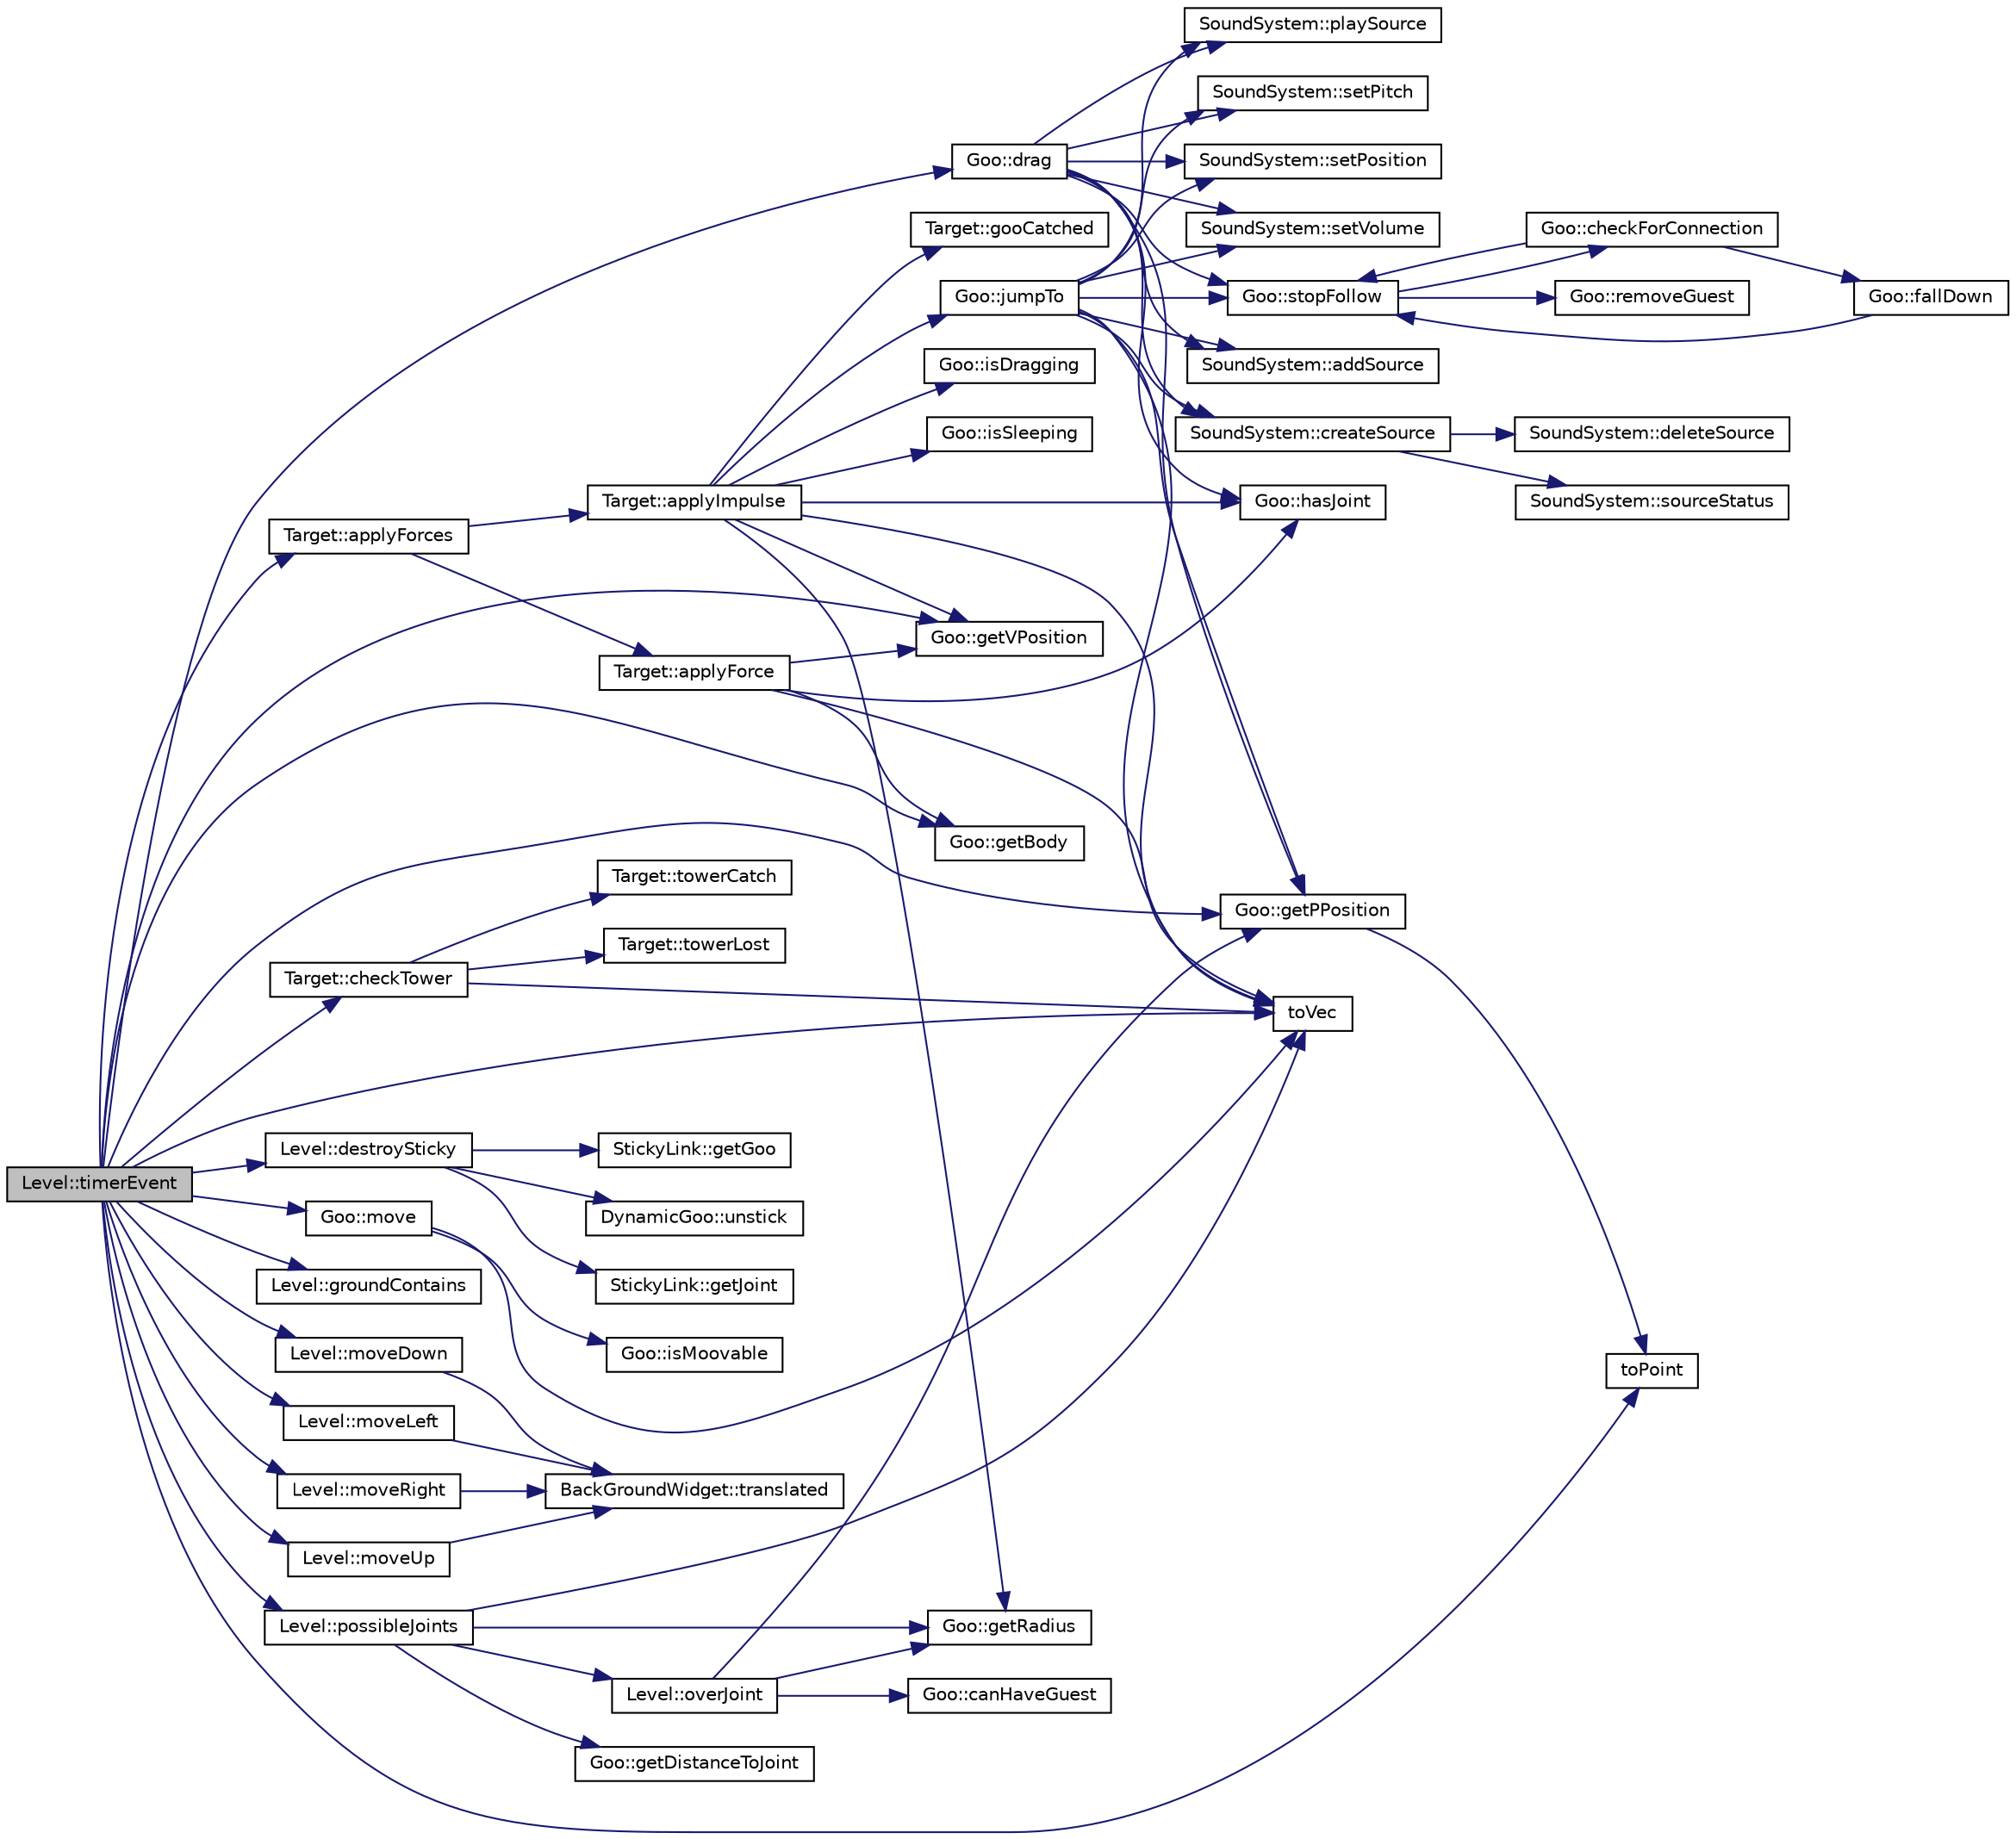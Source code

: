digraph G
{
  edge [fontname="Helvetica",fontsize="10",labelfontname="Helvetica",labelfontsize="10"];
  node [fontname="Helvetica",fontsize="10",shape=record];
  rankdir="LR";
  Node1 [label="Level::timerEvent",height=0.2,width=0.4,color="black", fillcolor="grey75", style="filled" fontcolor="black"];
  Node1 -> Node2 [color="midnightblue",fontsize="10",style="solid",fontname="Helvetica"];
  Node2 [label="Target::applyForces",height=0.2,width=0.4,color="black", fillcolor="white", style="filled",URL="$classTarget.html#af7417d1a5f45b07919cfcc3aede4d4be"];
  Node2 -> Node3 [color="midnightblue",fontsize="10",style="solid",fontname="Helvetica"];
  Node3 [label="Target::applyForce",height=0.2,width=0.4,color="black", fillcolor="white", style="filled",URL="$classTarget.html#a0df704809ddf39b233c2f144af6e805a"];
  Node3 -> Node4 [color="midnightblue",fontsize="10",style="solid",fontname="Helvetica"];
  Node4 [label="Goo::hasJoint",height=0.2,width=0.4,color="black", fillcolor="white", style="filled",URL="$classGoo.html#ae809f97fb4c0c7f58a63cbed66f0ba5c"];
  Node3 -> Node5 [color="midnightblue",fontsize="10",style="solid",fontname="Helvetica"];
  Node5 [label="toVec",height=0.2,width=0.4,color="black", fillcolor="white", style="filled",URL="$tools_8h.html#a8dfdc7a5f23df015bdc2dd317531c528",tooltip="Convert a QPoint in a b2Vec2."];
  Node3 -> Node6 [color="midnightblue",fontsize="10",style="solid",fontname="Helvetica"];
  Node6 [label="Goo::getVPosition",height=0.2,width=0.4,color="black", fillcolor="white", style="filled",URL="$classGoo.html#aa73714c6bc45881fadb6638d11c884bd"];
  Node3 -> Node7 [color="midnightblue",fontsize="10",style="solid",fontname="Helvetica"];
  Node7 [label="Goo::getBody",height=0.2,width=0.4,color="black", fillcolor="white", style="filled",URL="$classGoo.html#a314afea0927fa89c5d2c50bf8893ed0c"];
  Node2 -> Node8 [color="midnightblue",fontsize="10",style="solid",fontname="Helvetica"];
  Node8 [label="Target::applyImpulse",height=0.2,width=0.4,color="black", fillcolor="white", style="filled",URL="$classTarget.html#a6d597b44d774f30629c6a2837dfed004"];
  Node8 -> Node4 [color="midnightblue",fontsize="10",style="solid",fontname="Helvetica"];
  Node8 -> Node9 [color="midnightblue",fontsize="10",style="solid",fontname="Helvetica"];
  Node9 [label="Goo::isDragging",height=0.2,width=0.4,color="black", fillcolor="white", style="filled",URL="$classGoo.html#a9c348d89e111f2cd91717e5b743c9c04"];
  Node8 -> Node10 [color="midnightblue",fontsize="10",style="solid",fontname="Helvetica"];
  Node10 [label="Goo::isSleeping",height=0.2,width=0.4,color="black", fillcolor="white", style="filled",URL="$classGoo.html#afda1bd74820a4c66e4b5ac11c8535fc4"];
  Node8 -> Node5 [color="midnightblue",fontsize="10",style="solid",fontname="Helvetica"];
  Node8 -> Node6 [color="midnightblue",fontsize="10",style="solid",fontname="Helvetica"];
  Node8 -> Node11 [color="midnightblue",fontsize="10",style="solid",fontname="Helvetica"];
  Node11 [label="Goo::getRadius",height=0.2,width=0.4,color="black", fillcolor="white", style="filled",URL="$classGoo.html#ad0a35947fd97bfef88a7dc9b340536e0"];
  Node8 -> Node12 [color="midnightblue",fontsize="10",style="solid",fontname="Helvetica"];
  Node12 [label="Target::gooCatched",height=0.2,width=0.4,color="black", fillcolor="white", style="filled",URL="$classTarget.html#aab68edc9c7c74bcafe00c82c737f5e16"];
  Node8 -> Node13 [color="midnightblue",fontsize="10",style="solid",fontname="Helvetica"];
  Node13 [label="Goo::jumpTo",height=0.2,width=0.4,color="black", fillcolor="white", style="filled",URL="$classGoo.html#a3a30993d73e8074fc71a6ec6bcd0b663"];
  Node13 -> Node14 [color="midnightblue",fontsize="10",style="solid",fontname="Helvetica"];
  Node14 [label="SoundSystem::addSource",height=0.2,width=0.4,color="black", fillcolor="white", style="filled",URL="$classSoundSystem.html#a7cc18fd22cea9676cdc85390f75ead3d"];
  Node13 -> Node15 [color="midnightblue",fontsize="10",style="solid",fontname="Helvetica"];
  Node15 [label="SoundSystem::createSource",height=0.2,width=0.4,color="black", fillcolor="white", style="filled",URL="$classSoundSystem.html#a3ee89a335758195d3ad204651cbb113f"];
  Node15 -> Node16 [color="midnightblue",fontsize="10",style="solid",fontname="Helvetica"];
  Node16 [label="SoundSystem::sourceStatus",height=0.2,width=0.4,color="black", fillcolor="white", style="filled",URL="$classSoundSystem.html#a69834cd09c84145151347b2bc3d93af1"];
  Node15 -> Node17 [color="midnightblue",fontsize="10",style="solid",fontname="Helvetica"];
  Node17 [label="SoundSystem::deleteSource",height=0.2,width=0.4,color="black", fillcolor="white", style="filled",URL="$classSoundSystem.html#a40ed8f6a1c61cdc9f085c3c0d4998145"];
  Node13 -> Node18 [color="midnightblue",fontsize="10",style="solid",fontname="Helvetica"];
  Node18 [label="Goo::getPPosition",height=0.2,width=0.4,color="black", fillcolor="white", style="filled",URL="$classGoo.html#a7396488f837512c3e887f15fb82dcb8f"];
  Node18 -> Node19 [color="midnightblue",fontsize="10",style="solid",fontname="Helvetica"];
  Node19 [label="toPoint",height=0.2,width=0.4,color="black", fillcolor="white", style="filled",URL="$tools_8h.html#a94f703d943194650c89dfc581bab6b14",tooltip="Convert a b2Vec2 in a QPoint."];
  Node13 -> Node20 [color="midnightblue",fontsize="10",style="solid",fontname="Helvetica"];
  Node20 [label="SoundSystem::playSource",height=0.2,width=0.4,color="black", fillcolor="white", style="filled",URL="$classSoundSystem.html#a36a321e65d3e1e5af2033c42de5ff23e"];
  Node13 -> Node21 [color="midnightblue",fontsize="10",style="solid",fontname="Helvetica"];
  Node21 [label="SoundSystem::setPitch",height=0.2,width=0.4,color="black", fillcolor="white", style="filled",URL="$classSoundSystem.html#aa495b33a8bd7d32105a6556ee4a46b02"];
  Node13 -> Node22 [color="midnightblue",fontsize="10",style="solid",fontname="Helvetica"];
  Node22 [label="SoundSystem::setPosition",height=0.2,width=0.4,color="black", fillcolor="white", style="filled",URL="$classSoundSystem.html#a0662f9cba16ba4d04c0b6426a1be9e4d"];
  Node13 -> Node23 [color="midnightblue",fontsize="10",style="solid",fontname="Helvetica"];
  Node23 [label="SoundSystem::setVolume",height=0.2,width=0.4,color="black", fillcolor="white", style="filled",URL="$classSoundSystem.html#a0086c491127e28ca94371f414aacb937"];
  Node13 -> Node24 [color="midnightblue",fontsize="10",style="solid",fontname="Helvetica"];
  Node24 [label="Goo::stopFollow",height=0.2,width=0.4,color="black", fillcolor="white", style="filled",URL="$classGoo.html#a83a93e67d95635456f9bf4bcfb1ccf32"];
  Node24 -> Node25 [color="midnightblue",fontsize="10",style="solid",fontname="Helvetica"];
  Node25 [label="Goo::checkForConnection",height=0.2,width=0.4,color="black", fillcolor="white", style="filled",URL="$classGoo.html#abfc4ee3aa7503c26f1bd4e2024f666e4"];
  Node25 -> Node26 [color="midnightblue",fontsize="10",style="solid",fontname="Helvetica"];
  Node26 [label="Goo::fallDown",height=0.2,width=0.4,color="black", fillcolor="white", style="filled",URL="$classGoo.html#aefb4ce872af2583c479f2b41d9b494ab"];
  Node26 -> Node24 [color="midnightblue",fontsize="10",style="solid",fontname="Helvetica"];
  Node25 -> Node24 [color="midnightblue",fontsize="10",style="solid",fontname="Helvetica"];
  Node24 -> Node27 [color="midnightblue",fontsize="10",style="solid",fontname="Helvetica"];
  Node27 [label="Goo::removeGuest",height=0.2,width=0.4,color="black", fillcolor="white", style="filled",URL="$classGoo.html#a048114698e7a5f9912bfc09f19470264"];
  Node13 -> Node5 [color="midnightblue",fontsize="10",style="solid",fontname="Helvetica"];
  Node1 -> Node28 [color="midnightblue",fontsize="10",style="solid",fontname="Helvetica"];
  Node28 [label="Target::checkTower",height=0.2,width=0.4,color="black", fillcolor="white", style="filled",URL="$classTarget.html#a08a3e19c3838551ac7356f7eb6c68fd9"];
  Node28 -> Node5 [color="midnightblue",fontsize="10",style="solid",fontname="Helvetica"];
  Node28 -> Node29 [color="midnightblue",fontsize="10",style="solid",fontname="Helvetica"];
  Node29 [label="Target::towerCatch",height=0.2,width=0.4,color="black", fillcolor="white", style="filled",URL="$classTarget.html#a4c61106b4a053a51cb082cfb1346b836"];
  Node28 -> Node30 [color="midnightblue",fontsize="10",style="solid",fontname="Helvetica"];
  Node30 [label="Target::towerLost",height=0.2,width=0.4,color="black", fillcolor="white", style="filled",URL="$classTarget.html#a9ee65b2e9bf4c3aae26c6974442a6716"];
  Node1 -> Node31 [color="midnightblue",fontsize="10",style="solid",fontname="Helvetica"];
  Node31 [label="Level::destroySticky",height=0.2,width=0.4,color="black", fillcolor="white", style="filled",URL="$classLevel.html#a67240c8fd6f4b0406d7f3c65137b4851"];
  Node31 -> Node32 [color="midnightblue",fontsize="10",style="solid",fontname="Helvetica"];
  Node32 [label="StickyLink::getGoo",height=0.2,width=0.4,color="black", fillcolor="white", style="filled",URL="$classStickyLink.html#a563012ed80d5529b18f7e8033d44b077"];
  Node31 -> Node33 [color="midnightblue",fontsize="10",style="solid",fontname="Helvetica"];
  Node33 [label="DynamicGoo::unstick",height=0.2,width=0.4,color="black", fillcolor="white", style="filled",URL="$classDynamicGoo.html#a3d229823b7f2b6dd844884a45bb2de10"];
  Node31 -> Node34 [color="midnightblue",fontsize="10",style="solid",fontname="Helvetica"];
  Node34 [label="StickyLink::getJoint",height=0.2,width=0.4,color="black", fillcolor="white", style="filled",URL="$classStickyLink.html#a6410b1a81d04492840a77504726f5ba4"];
  Node1 -> Node35 [color="midnightblue",fontsize="10",style="solid",fontname="Helvetica"];
  Node35 [label="Goo::drag",height=0.2,width=0.4,color="black", fillcolor="white", style="filled",URL="$classGoo.html#a4b6f592d1fb19b96b167330972c000f3"];
  Node35 -> Node14 [color="midnightblue",fontsize="10",style="solid",fontname="Helvetica"];
  Node35 -> Node15 [color="midnightblue",fontsize="10",style="solid",fontname="Helvetica"];
  Node35 -> Node18 [color="midnightblue",fontsize="10",style="solid",fontname="Helvetica"];
  Node35 -> Node4 [color="midnightblue",fontsize="10",style="solid",fontname="Helvetica"];
  Node35 -> Node20 [color="midnightblue",fontsize="10",style="solid",fontname="Helvetica"];
  Node35 -> Node21 [color="midnightblue",fontsize="10",style="solid",fontname="Helvetica"];
  Node35 -> Node22 [color="midnightblue",fontsize="10",style="solid",fontname="Helvetica"];
  Node35 -> Node23 [color="midnightblue",fontsize="10",style="solid",fontname="Helvetica"];
  Node35 -> Node24 [color="midnightblue",fontsize="10",style="solid",fontname="Helvetica"];
  Node1 -> Node7 [color="midnightblue",fontsize="10",style="solid",fontname="Helvetica"];
  Node1 -> Node18 [color="midnightblue",fontsize="10",style="solid",fontname="Helvetica"];
  Node1 -> Node6 [color="midnightblue",fontsize="10",style="solid",fontname="Helvetica"];
  Node1 -> Node36 [color="midnightblue",fontsize="10",style="solid",fontname="Helvetica"];
  Node36 [label="Level::groundContains",height=0.2,width=0.4,color="black", fillcolor="white", style="filled",URL="$classLevel.html#a42ffd1895b3e65b56ed7caeb4965478f"];
  Node1 -> Node37 [color="midnightblue",fontsize="10",style="solid",fontname="Helvetica"];
  Node37 [label="Goo::move",height=0.2,width=0.4,color="black", fillcolor="white", style="filled",URL="$classGoo.html#a691dc7a672469d3f6b27b608df365cb6"];
  Node37 -> Node38 [color="midnightblue",fontsize="10",style="solid",fontname="Helvetica"];
  Node38 [label="Goo::isMoovable",height=0.2,width=0.4,color="black", fillcolor="white", style="filled",URL="$classGoo.html#a6fd6362446ca9d74ca410f4e05e7d932"];
  Node37 -> Node5 [color="midnightblue",fontsize="10",style="solid",fontname="Helvetica"];
  Node1 -> Node39 [color="midnightblue",fontsize="10",style="solid",fontname="Helvetica"];
  Node39 [label="Level::moveDown",height=0.2,width=0.4,color="black", fillcolor="white", style="filled",URL="$classLevel.html#ab09ebc81124b403418c6b06cde8d1a0d"];
  Node39 -> Node40 [color="midnightblue",fontsize="10",style="solid",fontname="Helvetica"];
  Node40 [label="BackGroundWidget::translated",height=0.2,width=0.4,color="black", fillcolor="white", style="filled",URL="$classBackGroundWidget.html#afe0c2da39c644ef0257830d923ae4b99"];
  Node1 -> Node41 [color="midnightblue",fontsize="10",style="solid",fontname="Helvetica"];
  Node41 [label="Level::moveLeft",height=0.2,width=0.4,color="black", fillcolor="white", style="filled",URL="$classLevel.html#aefcc41497f4662a636ef3a6aae0d2567"];
  Node41 -> Node40 [color="midnightblue",fontsize="10",style="solid",fontname="Helvetica"];
  Node1 -> Node42 [color="midnightblue",fontsize="10",style="solid",fontname="Helvetica"];
  Node42 [label="Level::moveRight",height=0.2,width=0.4,color="black", fillcolor="white", style="filled",URL="$classLevel.html#a00a5e20cd17829985b96cca60386db70"];
  Node42 -> Node40 [color="midnightblue",fontsize="10",style="solid",fontname="Helvetica"];
  Node1 -> Node43 [color="midnightblue",fontsize="10",style="solid",fontname="Helvetica"];
  Node43 [label="Level::moveUp",height=0.2,width=0.4,color="black", fillcolor="white", style="filled",URL="$classLevel.html#a566021f3e62cfe546f06bd076c720e45"];
  Node43 -> Node40 [color="midnightblue",fontsize="10",style="solid",fontname="Helvetica"];
  Node1 -> Node44 [color="midnightblue",fontsize="10",style="solid",fontname="Helvetica"];
  Node44 [label="Level::possibleJoints",height=0.2,width=0.4,color="black", fillcolor="white", style="filled",URL="$classLevel.html#a621fa42856df90cfe131ccfa5cf283a3"];
  Node44 -> Node45 [color="midnightblue",fontsize="10",style="solid",fontname="Helvetica"];
  Node45 [label="Goo::getDistanceToJoint",height=0.2,width=0.4,color="black", fillcolor="white", style="filled",URL="$classGoo.html#aefaad03bb584253a6f4466cc3a187b36"];
  Node44 -> Node11 [color="midnightblue",fontsize="10",style="solid",fontname="Helvetica"];
  Node44 -> Node46 [color="midnightblue",fontsize="10",style="solid",fontname="Helvetica"];
  Node46 [label="Level::overJoint",height=0.2,width=0.4,color="black", fillcolor="white", style="filled",URL="$classLevel.html#a4b6b70d2128a700906103c5b5c415f9e"];
  Node46 -> Node47 [color="midnightblue",fontsize="10",style="solid",fontname="Helvetica"];
  Node47 [label="Goo::canHaveGuest",height=0.2,width=0.4,color="black", fillcolor="white", style="filled",URL="$classGoo.html#adffdee25f5a524db989cdbd9f4536857"];
  Node46 -> Node18 [color="midnightblue",fontsize="10",style="solid",fontname="Helvetica"];
  Node46 -> Node11 [color="midnightblue",fontsize="10",style="solid",fontname="Helvetica"];
  Node44 -> Node5 [color="midnightblue",fontsize="10",style="solid",fontname="Helvetica"];
  Node1 -> Node19 [color="midnightblue",fontsize="10",style="solid",fontname="Helvetica"];
  Node1 -> Node5 [color="midnightblue",fontsize="10",style="solid",fontname="Helvetica"];
}
